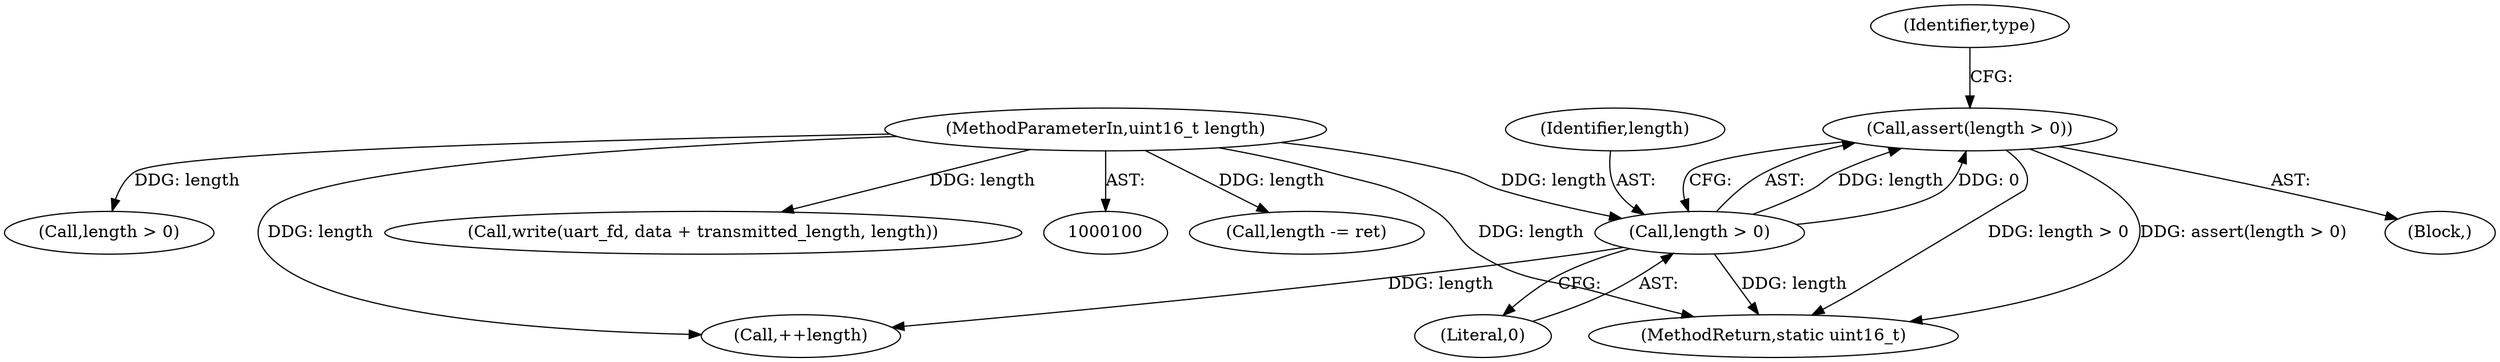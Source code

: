 digraph "0_Android_472271b153c5dc53c28beac55480a8d8434b2d5c_53@API" {
"1000109" [label="(Call,assert(length > 0))"];
"1000110" [label="(Call,length > 0)"];
"1000103" [label="(MethodParameterIn,uint16_t length)"];
"1000110" [label="(Call,length > 0)"];
"1000193" [label="(MethodReturn,static uint16_t)"];
"1000139" [label="(Call,++length)"];
"1000176" [label="(Call,length -= ret)"];
"1000111" [label="(Identifier,length)"];
"1000112" [label="(Literal,0)"];
"1000109" [label="(Call,assert(length > 0))"];
"1000116" [label="(Identifier,type)"];
"1000146" [label="(Call,length > 0)"];
"1000103" [label="(MethodParameterIn,uint16_t length)"];
"1000104" [label="(Block,)"];
"1000154" [label="(Call,write(uart_fd, data + transmitted_length, length))"];
"1000109" -> "1000104"  [label="AST: "];
"1000109" -> "1000110"  [label="CFG: "];
"1000110" -> "1000109"  [label="AST: "];
"1000116" -> "1000109"  [label="CFG: "];
"1000109" -> "1000193"  [label="DDG: length > 0"];
"1000109" -> "1000193"  [label="DDG: assert(length > 0)"];
"1000110" -> "1000109"  [label="DDG: length"];
"1000110" -> "1000109"  [label="DDG: 0"];
"1000110" -> "1000112"  [label="CFG: "];
"1000111" -> "1000110"  [label="AST: "];
"1000112" -> "1000110"  [label="AST: "];
"1000110" -> "1000193"  [label="DDG: length"];
"1000103" -> "1000110"  [label="DDG: length"];
"1000110" -> "1000139"  [label="DDG: length"];
"1000103" -> "1000100"  [label="AST: "];
"1000103" -> "1000193"  [label="DDG: length"];
"1000103" -> "1000139"  [label="DDG: length"];
"1000103" -> "1000146"  [label="DDG: length"];
"1000103" -> "1000154"  [label="DDG: length"];
"1000103" -> "1000176"  [label="DDG: length"];
}
